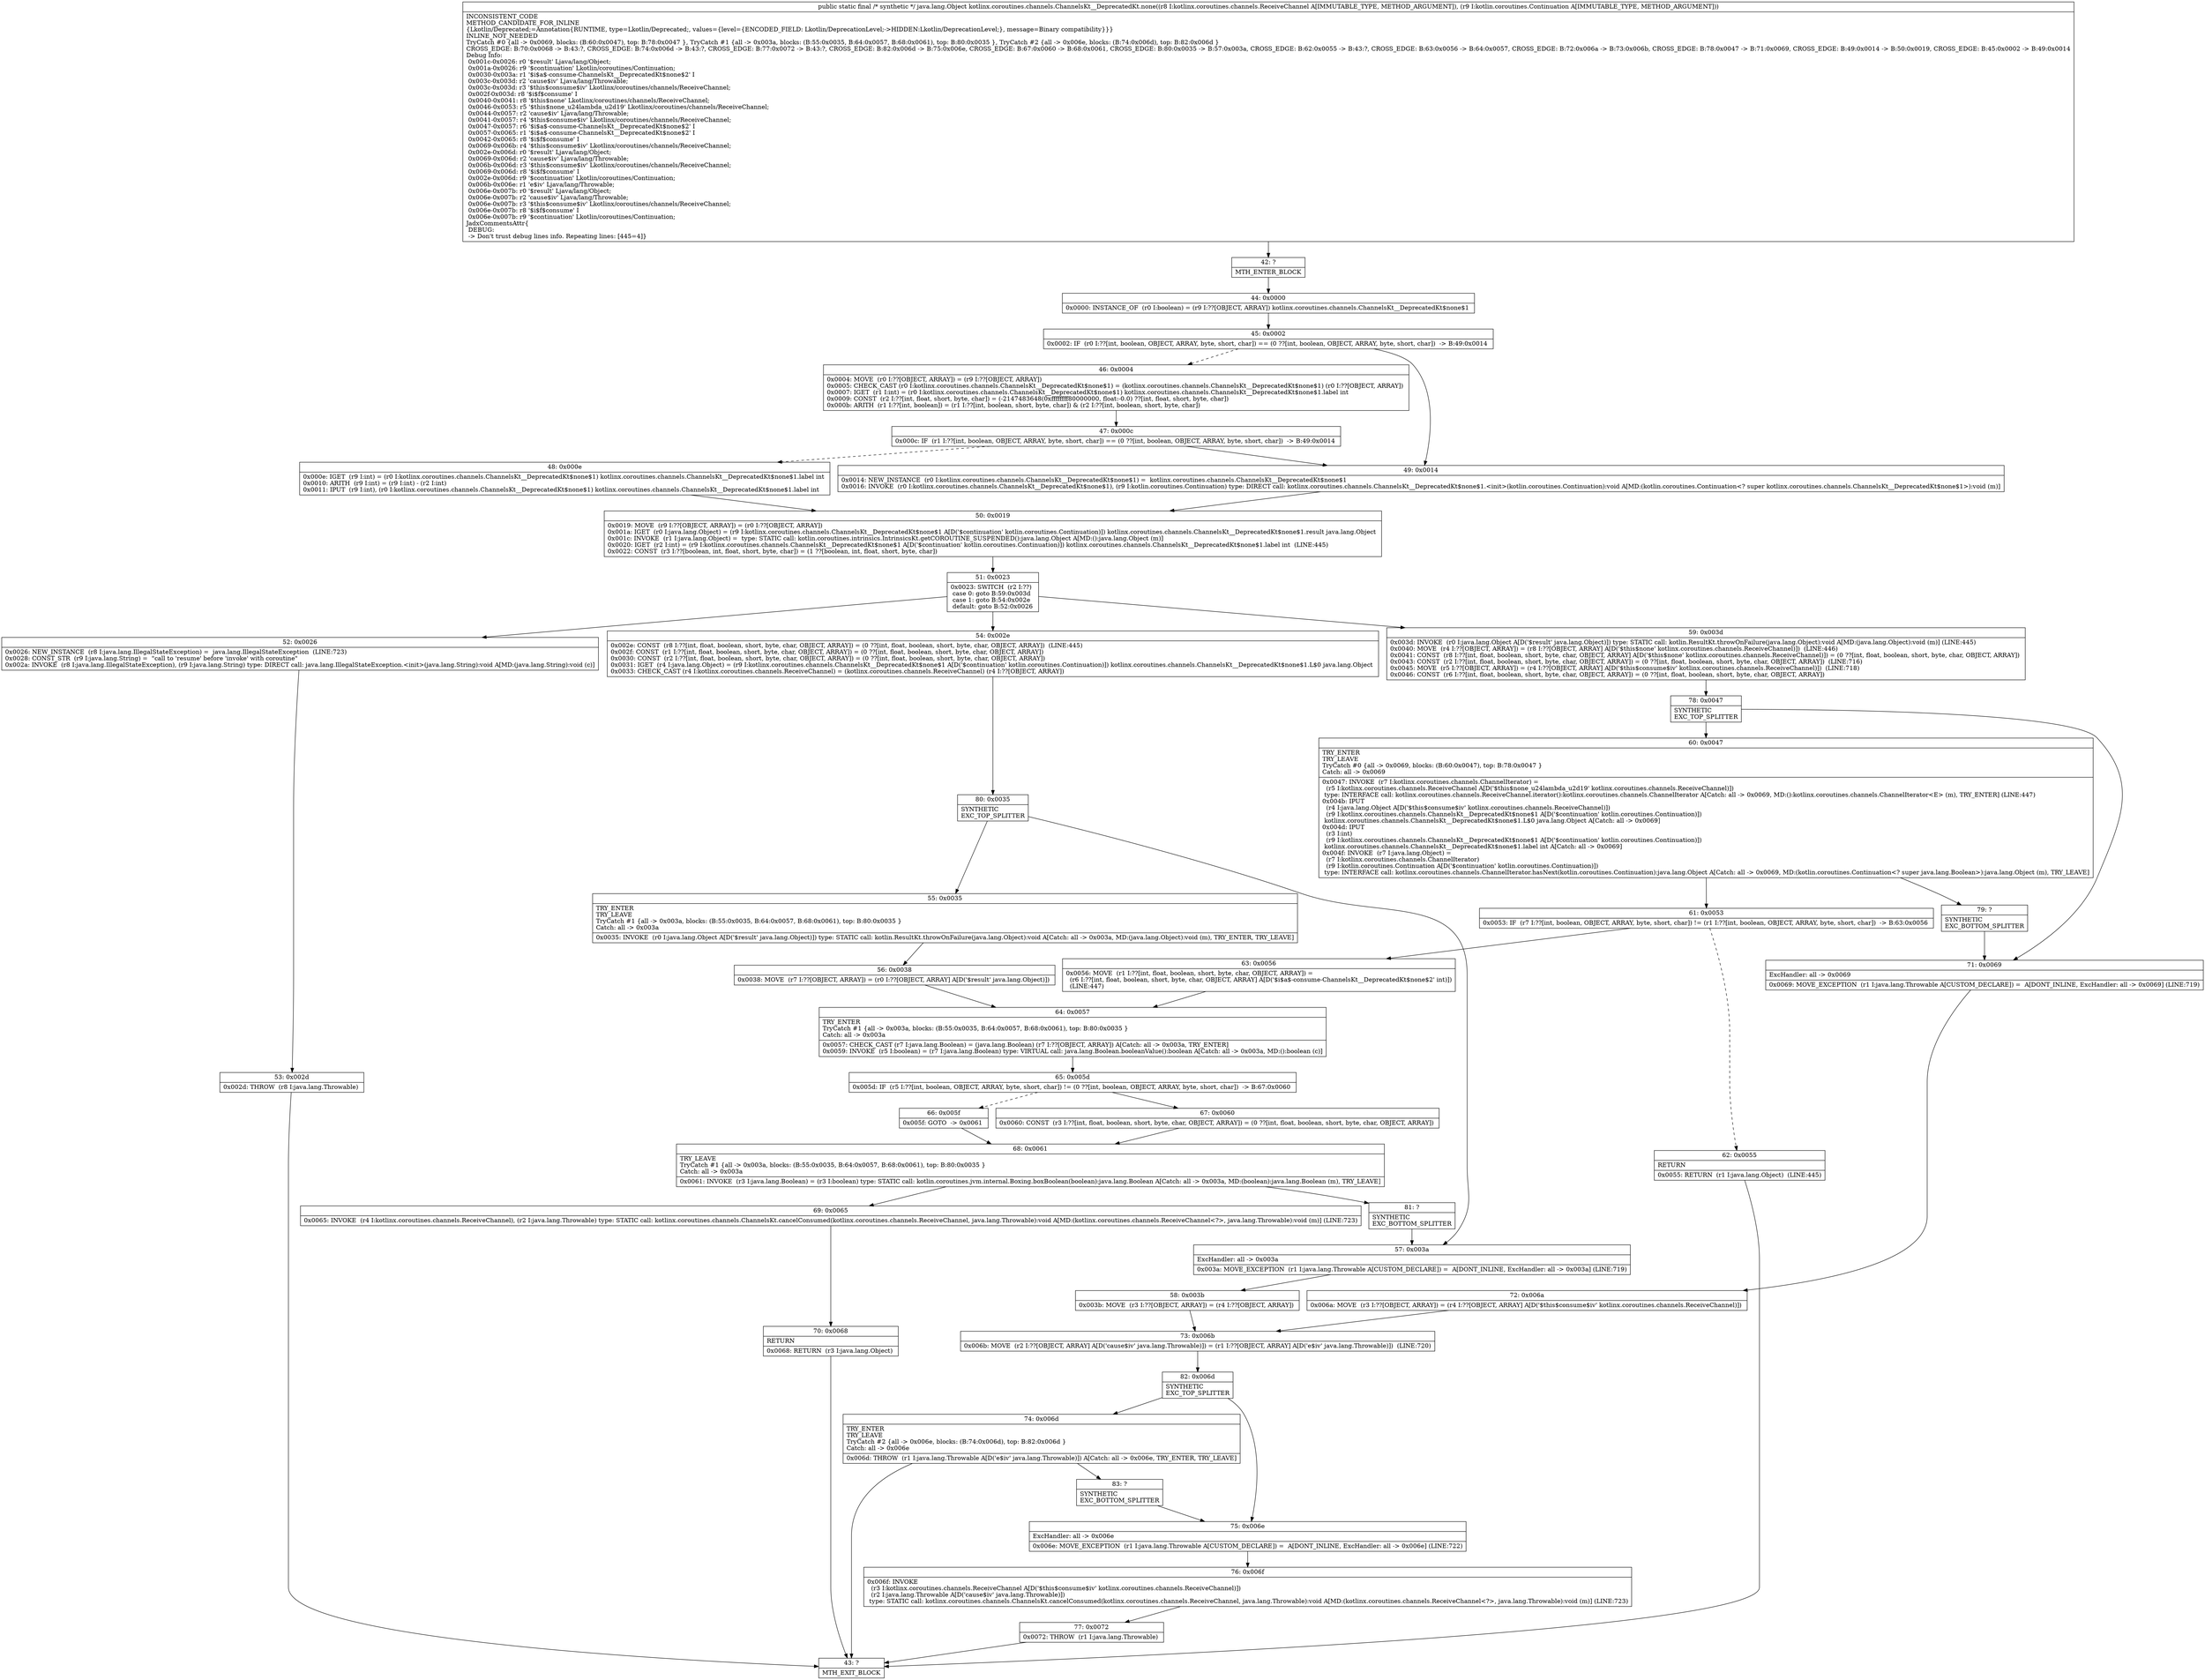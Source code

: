 digraph "CFG forkotlinx.coroutines.channels.ChannelsKt__DeprecatedKt.none(Lkotlinx\/coroutines\/channels\/ReceiveChannel;Lkotlin\/coroutines\/Continuation;)Ljava\/lang\/Object;" {
Node_42 [shape=record,label="{42\:\ ?|MTH_ENTER_BLOCK\l}"];
Node_44 [shape=record,label="{44\:\ 0x0000|0x0000: INSTANCE_OF  (r0 I:boolean) = (r9 I:??[OBJECT, ARRAY]) kotlinx.coroutines.channels.ChannelsKt__DeprecatedKt$none$1 \l}"];
Node_45 [shape=record,label="{45\:\ 0x0002|0x0002: IF  (r0 I:??[int, boolean, OBJECT, ARRAY, byte, short, char]) == (0 ??[int, boolean, OBJECT, ARRAY, byte, short, char])  \-\> B:49:0x0014 \l}"];
Node_46 [shape=record,label="{46\:\ 0x0004|0x0004: MOVE  (r0 I:??[OBJECT, ARRAY]) = (r9 I:??[OBJECT, ARRAY]) \l0x0005: CHECK_CAST (r0 I:kotlinx.coroutines.channels.ChannelsKt__DeprecatedKt$none$1) = (kotlinx.coroutines.channels.ChannelsKt__DeprecatedKt$none$1) (r0 I:??[OBJECT, ARRAY]) \l0x0007: IGET  (r1 I:int) = (r0 I:kotlinx.coroutines.channels.ChannelsKt__DeprecatedKt$none$1) kotlinx.coroutines.channels.ChannelsKt__DeprecatedKt$none$1.label int \l0x0009: CONST  (r2 I:??[int, float, short, byte, char]) = (\-2147483648(0xffffffff80000000, float:\-0.0) ??[int, float, short, byte, char]) \l0x000b: ARITH  (r1 I:??[int, boolean]) = (r1 I:??[int, boolean, short, byte, char]) & (r2 I:??[int, boolean, short, byte, char]) \l}"];
Node_47 [shape=record,label="{47\:\ 0x000c|0x000c: IF  (r1 I:??[int, boolean, OBJECT, ARRAY, byte, short, char]) == (0 ??[int, boolean, OBJECT, ARRAY, byte, short, char])  \-\> B:49:0x0014 \l}"];
Node_48 [shape=record,label="{48\:\ 0x000e|0x000e: IGET  (r9 I:int) = (r0 I:kotlinx.coroutines.channels.ChannelsKt__DeprecatedKt$none$1) kotlinx.coroutines.channels.ChannelsKt__DeprecatedKt$none$1.label int \l0x0010: ARITH  (r9 I:int) = (r9 I:int) \- (r2 I:int) \l0x0011: IPUT  (r9 I:int), (r0 I:kotlinx.coroutines.channels.ChannelsKt__DeprecatedKt$none$1) kotlinx.coroutines.channels.ChannelsKt__DeprecatedKt$none$1.label int \l}"];
Node_50 [shape=record,label="{50\:\ 0x0019|0x0019: MOVE  (r9 I:??[OBJECT, ARRAY]) = (r0 I:??[OBJECT, ARRAY]) \l0x001a: IGET  (r0 I:java.lang.Object) = (r9 I:kotlinx.coroutines.channels.ChannelsKt__DeprecatedKt$none$1 A[D('$continuation' kotlin.coroutines.Continuation)]) kotlinx.coroutines.channels.ChannelsKt__DeprecatedKt$none$1.result java.lang.Object \l0x001c: INVOKE  (r1 I:java.lang.Object) =  type: STATIC call: kotlin.coroutines.intrinsics.IntrinsicsKt.getCOROUTINE_SUSPENDED():java.lang.Object A[MD:():java.lang.Object (m)]\l0x0020: IGET  (r2 I:int) = (r9 I:kotlinx.coroutines.channels.ChannelsKt__DeprecatedKt$none$1 A[D('$continuation' kotlin.coroutines.Continuation)]) kotlinx.coroutines.channels.ChannelsKt__DeprecatedKt$none$1.label int  (LINE:445)\l0x0022: CONST  (r3 I:??[boolean, int, float, short, byte, char]) = (1 ??[boolean, int, float, short, byte, char]) \l}"];
Node_51 [shape=record,label="{51\:\ 0x0023|0x0023: SWITCH  (r2 I:??)\l case 0: goto B:59:0x003d\l case 1: goto B:54:0x002e\l default: goto B:52:0x0026 \l}"];
Node_52 [shape=record,label="{52\:\ 0x0026|0x0026: NEW_INSTANCE  (r8 I:java.lang.IllegalStateException) =  java.lang.IllegalStateException  (LINE:723)\l0x0028: CONST_STR  (r9 I:java.lang.String) =  \"call to 'resume' before 'invoke' with coroutine\" \l0x002a: INVOKE  (r8 I:java.lang.IllegalStateException), (r9 I:java.lang.String) type: DIRECT call: java.lang.IllegalStateException.\<init\>(java.lang.String):void A[MD:(java.lang.String):void (c)]\l}"];
Node_53 [shape=record,label="{53\:\ 0x002d|0x002d: THROW  (r8 I:java.lang.Throwable) \l}"];
Node_43 [shape=record,label="{43\:\ ?|MTH_EXIT_BLOCK\l}"];
Node_54 [shape=record,label="{54\:\ 0x002e|0x002e: CONST  (r8 I:??[int, float, boolean, short, byte, char, OBJECT, ARRAY]) = (0 ??[int, float, boolean, short, byte, char, OBJECT, ARRAY])  (LINE:445)\l0x002f: CONST  (r1 I:??[int, float, boolean, short, byte, char, OBJECT, ARRAY]) = (0 ??[int, float, boolean, short, byte, char, OBJECT, ARRAY]) \l0x0030: CONST  (r2 I:??[int, float, boolean, short, byte, char, OBJECT, ARRAY]) = (0 ??[int, float, boolean, short, byte, char, OBJECT, ARRAY]) \l0x0031: IGET  (r4 I:java.lang.Object) = (r9 I:kotlinx.coroutines.channels.ChannelsKt__DeprecatedKt$none$1 A[D('$continuation' kotlin.coroutines.Continuation)]) kotlinx.coroutines.channels.ChannelsKt__DeprecatedKt$none$1.L$0 java.lang.Object \l0x0033: CHECK_CAST (r4 I:kotlinx.coroutines.channels.ReceiveChannel) = (kotlinx.coroutines.channels.ReceiveChannel) (r4 I:??[OBJECT, ARRAY]) \l}"];
Node_80 [shape=record,label="{80\:\ 0x0035|SYNTHETIC\lEXC_TOP_SPLITTER\l}"];
Node_55 [shape=record,label="{55\:\ 0x0035|TRY_ENTER\lTRY_LEAVE\lTryCatch #1 \{all \-\> 0x003a, blocks: (B:55:0x0035, B:64:0x0057, B:68:0x0061), top: B:80:0x0035 \}\lCatch: all \-\> 0x003a\l|0x0035: INVOKE  (r0 I:java.lang.Object A[D('$result' java.lang.Object)]) type: STATIC call: kotlin.ResultKt.throwOnFailure(java.lang.Object):void A[Catch: all \-\> 0x003a, MD:(java.lang.Object):void (m), TRY_ENTER, TRY_LEAVE]\l}"];
Node_56 [shape=record,label="{56\:\ 0x0038|0x0038: MOVE  (r7 I:??[OBJECT, ARRAY]) = (r0 I:??[OBJECT, ARRAY] A[D('$result' java.lang.Object)]) \l}"];
Node_64 [shape=record,label="{64\:\ 0x0057|TRY_ENTER\lTryCatch #1 \{all \-\> 0x003a, blocks: (B:55:0x0035, B:64:0x0057, B:68:0x0061), top: B:80:0x0035 \}\lCatch: all \-\> 0x003a\l|0x0057: CHECK_CAST (r7 I:java.lang.Boolean) = (java.lang.Boolean) (r7 I:??[OBJECT, ARRAY]) A[Catch: all \-\> 0x003a, TRY_ENTER]\l0x0059: INVOKE  (r5 I:boolean) = (r7 I:java.lang.Boolean) type: VIRTUAL call: java.lang.Boolean.booleanValue():boolean A[Catch: all \-\> 0x003a, MD:():boolean (c)]\l}"];
Node_65 [shape=record,label="{65\:\ 0x005d|0x005d: IF  (r5 I:??[int, boolean, OBJECT, ARRAY, byte, short, char]) != (0 ??[int, boolean, OBJECT, ARRAY, byte, short, char])  \-\> B:67:0x0060 \l}"];
Node_66 [shape=record,label="{66\:\ 0x005f|0x005f: GOTO  \-\> 0x0061 \l}"];
Node_68 [shape=record,label="{68\:\ 0x0061|TRY_LEAVE\lTryCatch #1 \{all \-\> 0x003a, blocks: (B:55:0x0035, B:64:0x0057, B:68:0x0061), top: B:80:0x0035 \}\lCatch: all \-\> 0x003a\l|0x0061: INVOKE  (r3 I:java.lang.Boolean) = (r3 I:boolean) type: STATIC call: kotlin.coroutines.jvm.internal.Boxing.boxBoolean(boolean):java.lang.Boolean A[Catch: all \-\> 0x003a, MD:(boolean):java.lang.Boolean (m), TRY_LEAVE]\l}"];
Node_69 [shape=record,label="{69\:\ 0x0065|0x0065: INVOKE  (r4 I:kotlinx.coroutines.channels.ReceiveChannel), (r2 I:java.lang.Throwable) type: STATIC call: kotlinx.coroutines.channels.ChannelsKt.cancelConsumed(kotlinx.coroutines.channels.ReceiveChannel, java.lang.Throwable):void A[MD:(kotlinx.coroutines.channels.ReceiveChannel\<?\>, java.lang.Throwable):void (m)] (LINE:723)\l}"];
Node_70 [shape=record,label="{70\:\ 0x0068|RETURN\l|0x0068: RETURN  (r3 I:java.lang.Object) \l}"];
Node_81 [shape=record,label="{81\:\ ?|SYNTHETIC\lEXC_BOTTOM_SPLITTER\l}"];
Node_67 [shape=record,label="{67\:\ 0x0060|0x0060: CONST  (r3 I:??[int, float, boolean, short, byte, char, OBJECT, ARRAY]) = (0 ??[int, float, boolean, short, byte, char, OBJECT, ARRAY]) \l}"];
Node_57 [shape=record,label="{57\:\ 0x003a|ExcHandler: all \-\> 0x003a\l|0x003a: MOVE_EXCEPTION  (r1 I:java.lang.Throwable A[CUSTOM_DECLARE]) =  A[DONT_INLINE, ExcHandler: all \-\> 0x003a] (LINE:719)\l}"];
Node_58 [shape=record,label="{58\:\ 0x003b|0x003b: MOVE  (r3 I:??[OBJECT, ARRAY]) = (r4 I:??[OBJECT, ARRAY]) \l}"];
Node_73 [shape=record,label="{73\:\ 0x006b|0x006b: MOVE  (r2 I:??[OBJECT, ARRAY] A[D('cause$iv' java.lang.Throwable)]) = (r1 I:??[OBJECT, ARRAY] A[D('e$iv' java.lang.Throwable)])  (LINE:720)\l}"];
Node_82 [shape=record,label="{82\:\ 0x006d|SYNTHETIC\lEXC_TOP_SPLITTER\l}"];
Node_74 [shape=record,label="{74\:\ 0x006d|TRY_ENTER\lTRY_LEAVE\lTryCatch #2 \{all \-\> 0x006e, blocks: (B:74:0x006d), top: B:82:0x006d \}\lCatch: all \-\> 0x006e\l|0x006d: THROW  (r1 I:java.lang.Throwable A[D('e$iv' java.lang.Throwable)]) A[Catch: all \-\> 0x006e, TRY_ENTER, TRY_LEAVE]\l}"];
Node_83 [shape=record,label="{83\:\ ?|SYNTHETIC\lEXC_BOTTOM_SPLITTER\l}"];
Node_75 [shape=record,label="{75\:\ 0x006e|ExcHandler: all \-\> 0x006e\l|0x006e: MOVE_EXCEPTION  (r1 I:java.lang.Throwable A[CUSTOM_DECLARE]) =  A[DONT_INLINE, ExcHandler: all \-\> 0x006e] (LINE:722)\l}"];
Node_76 [shape=record,label="{76\:\ 0x006f|0x006f: INVOKE  \l  (r3 I:kotlinx.coroutines.channels.ReceiveChannel A[D('$this$consume$iv' kotlinx.coroutines.channels.ReceiveChannel)])\l  (r2 I:java.lang.Throwable A[D('cause$iv' java.lang.Throwable)])\l type: STATIC call: kotlinx.coroutines.channels.ChannelsKt.cancelConsumed(kotlinx.coroutines.channels.ReceiveChannel, java.lang.Throwable):void A[MD:(kotlinx.coroutines.channels.ReceiveChannel\<?\>, java.lang.Throwable):void (m)] (LINE:723)\l}"];
Node_77 [shape=record,label="{77\:\ 0x0072|0x0072: THROW  (r1 I:java.lang.Throwable) \l}"];
Node_59 [shape=record,label="{59\:\ 0x003d|0x003d: INVOKE  (r0 I:java.lang.Object A[D('$result' java.lang.Object)]) type: STATIC call: kotlin.ResultKt.throwOnFailure(java.lang.Object):void A[MD:(java.lang.Object):void (m)] (LINE:445)\l0x0040: MOVE  (r4 I:??[OBJECT, ARRAY]) = (r8 I:??[OBJECT, ARRAY] A[D('$this$none' kotlinx.coroutines.channels.ReceiveChannel)])  (LINE:446)\l0x0041: CONST  (r8 I:??[int, float, boolean, short, byte, char, OBJECT, ARRAY] A[D('$this$none' kotlinx.coroutines.channels.ReceiveChannel)]) = (0 ??[int, float, boolean, short, byte, char, OBJECT, ARRAY]) \l0x0043: CONST  (r2 I:??[int, float, boolean, short, byte, char, OBJECT, ARRAY]) = (0 ??[int, float, boolean, short, byte, char, OBJECT, ARRAY])  (LINE:716)\l0x0045: MOVE  (r5 I:??[OBJECT, ARRAY]) = (r4 I:??[OBJECT, ARRAY] A[D('$this$consume$iv' kotlinx.coroutines.channels.ReceiveChannel)])  (LINE:718)\l0x0046: CONST  (r6 I:??[int, float, boolean, short, byte, char, OBJECT, ARRAY]) = (0 ??[int, float, boolean, short, byte, char, OBJECT, ARRAY]) \l}"];
Node_78 [shape=record,label="{78\:\ 0x0047|SYNTHETIC\lEXC_TOP_SPLITTER\l}"];
Node_60 [shape=record,label="{60\:\ 0x0047|TRY_ENTER\lTRY_LEAVE\lTryCatch #0 \{all \-\> 0x0069, blocks: (B:60:0x0047), top: B:78:0x0047 \}\lCatch: all \-\> 0x0069\l|0x0047: INVOKE  (r7 I:kotlinx.coroutines.channels.ChannelIterator) = \l  (r5 I:kotlinx.coroutines.channels.ReceiveChannel A[D('$this$none_u24lambda_u2d19' kotlinx.coroutines.channels.ReceiveChannel)])\l type: INTERFACE call: kotlinx.coroutines.channels.ReceiveChannel.iterator():kotlinx.coroutines.channels.ChannelIterator A[Catch: all \-\> 0x0069, MD:():kotlinx.coroutines.channels.ChannelIterator\<E\> (m), TRY_ENTER] (LINE:447)\l0x004b: IPUT  \l  (r4 I:java.lang.Object A[D('$this$consume$iv' kotlinx.coroutines.channels.ReceiveChannel)])\l  (r9 I:kotlinx.coroutines.channels.ChannelsKt__DeprecatedKt$none$1 A[D('$continuation' kotlin.coroutines.Continuation)])\l kotlinx.coroutines.channels.ChannelsKt__DeprecatedKt$none$1.L$0 java.lang.Object A[Catch: all \-\> 0x0069]\l0x004d: IPUT  \l  (r3 I:int)\l  (r9 I:kotlinx.coroutines.channels.ChannelsKt__DeprecatedKt$none$1 A[D('$continuation' kotlin.coroutines.Continuation)])\l kotlinx.coroutines.channels.ChannelsKt__DeprecatedKt$none$1.label int A[Catch: all \-\> 0x0069]\l0x004f: INVOKE  (r7 I:java.lang.Object) = \l  (r7 I:kotlinx.coroutines.channels.ChannelIterator)\l  (r9 I:kotlin.coroutines.Continuation A[D('$continuation' kotlin.coroutines.Continuation)])\l type: INTERFACE call: kotlinx.coroutines.channels.ChannelIterator.hasNext(kotlin.coroutines.Continuation):java.lang.Object A[Catch: all \-\> 0x0069, MD:(kotlin.coroutines.Continuation\<? super java.lang.Boolean\>):java.lang.Object (m), TRY_LEAVE]\l}"];
Node_61 [shape=record,label="{61\:\ 0x0053|0x0053: IF  (r7 I:??[int, boolean, OBJECT, ARRAY, byte, short, char]) != (r1 I:??[int, boolean, OBJECT, ARRAY, byte, short, char])  \-\> B:63:0x0056 \l}"];
Node_62 [shape=record,label="{62\:\ 0x0055|RETURN\l|0x0055: RETURN  (r1 I:java.lang.Object)  (LINE:445)\l}"];
Node_63 [shape=record,label="{63\:\ 0x0056|0x0056: MOVE  (r1 I:??[int, float, boolean, short, byte, char, OBJECT, ARRAY]) = \l  (r6 I:??[int, float, boolean, short, byte, char, OBJECT, ARRAY] A[D('$i$a$\-consume\-ChannelsKt__DeprecatedKt$none$2' int)])\l  (LINE:447)\l}"];
Node_79 [shape=record,label="{79\:\ ?|SYNTHETIC\lEXC_BOTTOM_SPLITTER\l}"];
Node_71 [shape=record,label="{71\:\ 0x0069|ExcHandler: all \-\> 0x0069\l|0x0069: MOVE_EXCEPTION  (r1 I:java.lang.Throwable A[CUSTOM_DECLARE]) =  A[DONT_INLINE, ExcHandler: all \-\> 0x0069] (LINE:719)\l}"];
Node_72 [shape=record,label="{72\:\ 0x006a|0x006a: MOVE  (r3 I:??[OBJECT, ARRAY]) = (r4 I:??[OBJECT, ARRAY] A[D('$this$consume$iv' kotlinx.coroutines.channels.ReceiveChannel)]) \l}"];
Node_49 [shape=record,label="{49\:\ 0x0014|0x0014: NEW_INSTANCE  (r0 I:kotlinx.coroutines.channels.ChannelsKt__DeprecatedKt$none$1) =  kotlinx.coroutines.channels.ChannelsKt__DeprecatedKt$none$1 \l0x0016: INVOKE  (r0 I:kotlinx.coroutines.channels.ChannelsKt__DeprecatedKt$none$1), (r9 I:kotlin.coroutines.Continuation) type: DIRECT call: kotlinx.coroutines.channels.ChannelsKt__DeprecatedKt$none$1.\<init\>(kotlin.coroutines.Continuation):void A[MD:(kotlin.coroutines.Continuation\<? super kotlinx.coroutines.channels.ChannelsKt__DeprecatedKt$none$1\>):void (m)]\l}"];
MethodNode[shape=record,label="{public static final \/* synthetic *\/ java.lang.Object kotlinx.coroutines.channels.ChannelsKt__DeprecatedKt.none((r8 I:kotlinx.coroutines.channels.ReceiveChannel A[IMMUTABLE_TYPE, METHOD_ARGUMENT]), (r9 I:kotlin.coroutines.Continuation A[IMMUTABLE_TYPE, METHOD_ARGUMENT]))  | INCONSISTENT_CODE\lMETHOD_CANDIDATE_FOR_INLINE\l\{Lkotlin\/Deprecated;=Annotation\{RUNTIME, type=Lkotlin\/Deprecated;, values=\{level=\{ENCODED_FIELD: Lkotlin\/DeprecationLevel;\-\>HIDDEN:Lkotlin\/DeprecationLevel;\}, message=Binary compatibility\}\}\}\lINLINE_NOT_NEEDED\lTryCatch #0 \{all \-\> 0x0069, blocks: (B:60:0x0047), top: B:78:0x0047 \}, TryCatch #1 \{all \-\> 0x003a, blocks: (B:55:0x0035, B:64:0x0057, B:68:0x0061), top: B:80:0x0035 \}, TryCatch #2 \{all \-\> 0x006e, blocks: (B:74:0x006d), top: B:82:0x006d \}\lCROSS_EDGE: B:70:0x0068 \-\> B:43:?, CROSS_EDGE: B:74:0x006d \-\> B:43:?, CROSS_EDGE: B:77:0x0072 \-\> B:43:?, CROSS_EDGE: B:82:0x006d \-\> B:75:0x006e, CROSS_EDGE: B:67:0x0060 \-\> B:68:0x0061, CROSS_EDGE: B:80:0x0035 \-\> B:57:0x003a, CROSS_EDGE: B:62:0x0055 \-\> B:43:?, CROSS_EDGE: B:63:0x0056 \-\> B:64:0x0057, CROSS_EDGE: B:72:0x006a \-\> B:73:0x006b, CROSS_EDGE: B:78:0x0047 \-\> B:71:0x0069, CROSS_EDGE: B:49:0x0014 \-\> B:50:0x0019, CROSS_EDGE: B:45:0x0002 \-\> B:49:0x0014\lDebug Info:\l  0x001c\-0x0026: r0 '$result' Ljava\/lang\/Object;\l  0x001a\-0x0026: r9 '$continuation' Lkotlin\/coroutines\/Continuation;\l  0x0030\-0x003a: r1 '$i$a$\-consume\-ChannelsKt__DeprecatedKt$none$2' I\l  0x003c\-0x003d: r2 'cause$iv' Ljava\/lang\/Throwable;\l  0x003c\-0x003d: r3 '$this$consume$iv' Lkotlinx\/coroutines\/channels\/ReceiveChannel;\l  0x002f\-0x003d: r8 '$i$f$consume' I\l  0x0040\-0x0041: r8 '$this$none' Lkotlinx\/coroutines\/channels\/ReceiveChannel;\l  0x0046\-0x0053: r5 '$this$none_u24lambda_u2d19' Lkotlinx\/coroutines\/channels\/ReceiveChannel;\l  0x0044\-0x0057: r2 'cause$iv' Ljava\/lang\/Throwable;\l  0x0041\-0x0057: r4 '$this$consume$iv' Lkotlinx\/coroutines\/channels\/ReceiveChannel;\l  0x0047\-0x0057: r6 '$i$a$\-consume\-ChannelsKt__DeprecatedKt$none$2' I\l  0x0057\-0x0065: r1 '$i$a$\-consume\-ChannelsKt__DeprecatedKt$none$2' I\l  0x0042\-0x0065: r8 '$i$f$consume' I\l  0x0069\-0x006b: r4 '$this$consume$iv' Lkotlinx\/coroutines\/channels\/ReceiveChannel;\l  0x002e\-0x006d: r0 '$result' Ljava\/lang\/Object;\l  0x0069\-0x006d: r2 'cause$iv' Ljava\/lang\/Throwable;\l  0x006b\-0x006d: r3 '$this$consume$iv' Lkotlinx\/coroutines\/channels\/ReceiveChannel;\l  0x0069\-0x006d: r8 '$i$f$consume' I\l  0x002e\-0x006d: r9 '$continuation' Lkotlin\/coroutines\/Continuation;\l  0x006b\-0x006e: r1 'e$iv' Ljava\/lang\/Throwable;\l  0x006e\-0x007b: r0 '$result' Ljava\/lang\/Object;\l  0x006e\-0x007b: r2 'cause$iv' Ljava\/lang\/Throwable;\l  0x006e\-0x007b: r3 '$this$consume$iv' Lkotlinx\/coroutines\/channels\/ReceiveChannel;\l  0x006e\-0x007b: r8 '$i$f$consume' I\l  0x006e\-0x007b: r9 '$continuation' Lkotlin\/coroutines\/Continuation;\lJadxCommentsAttr\{\l DEBUG: \l \-\> Don't trust debug lines info. Repeating lines: [445=4]\}\l}"];
MethodNode -> Node_42;Node_42 -> Node_44;
Node_44 -> Node_45;
Node_45 -> Node_46[style=dashed];
Node_45 -> Node_49;
Node_46 -> Node_47;
Node_47 -> Node_48[style=dashed];
Node_47 -> Node_49;
Node_48 -> Node_50;
Node_50 -> Node_51;
Node_51 -> Node_52;
Node_51 -> Node_54;
Node_51 -> Node_59;
Node_52 -> Node_53;
Node_53 -> Node_43;
Node_54 -> Node_80;
Node_80 -> Node_55;
Node_80 -> Node_57;
Node_55 -> Node_56;
Node_56 -> Node_64;
Node_64 -> Node_65;
Node_65 -> Node_66[style=dashed];
Node_65 -> Node_67;
Node_66 -> Node_68;
Node_68 -> Node_69;
Node_68 -> Node_81;
Node_69 -> Node_70;
Node_70 -> Node_43;
Node_81 -> Node_57;
Node_67 -> Node_68;
Node_57 -> Node_58;
Node_58 -> Node_73;
Node_73 -> Node_82;
Node_82 -> Node_74;
Node_82 -> Node_75;
Node_74 -> Node_43;
Node_74 -> Node_83;
Node_83 -> Node_75;
Node_75 -> Node_76;
Node_76 -> Node_77;
Node_77 -> Node_43;
Node_59 -> Node_78;
Node_78 -> Node_60;
Node_78 -> Node_71;
Node_60 -> Node_61;
Node_60 -> Node_79;
Node_61 -> Node_62[style=dashed];
Node_61 -> Node_63;
Node_62 -> Node_43;
Node_63 -> Node_64;
Node_79 -> Node_71;
Node_71 -> Node_72;
Node_72 -> Node_73;
Node_49 -> Node_50;
}

